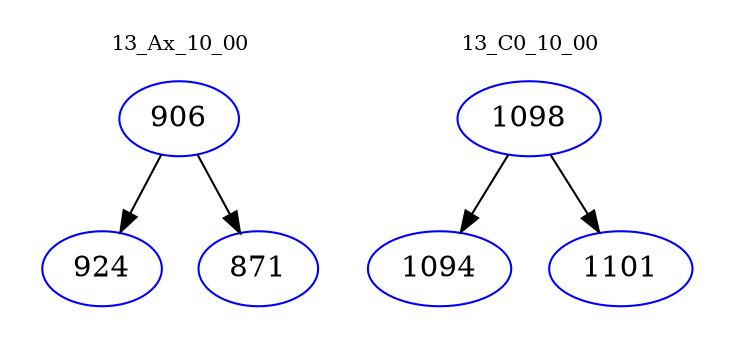 digraph{
subgraph cluster_0 {
color = white
label = "13_Ax_10_00";
fontsize=10;
T0_906 [label="906", color="blue"]
T0_906 -> T0_924 [color="black"]
T0_924 [label="924", color="blue"]
T0_906 -> T0_871 [color="black"]
T0_871 [label="871", color="blue"]
}
subgraph cluster_1 {
color = white
label = "13_C0_10_00";
fontsize=10;
T1_1098 [label="1098", color="blue"]
T1_1098 -> T1_1094 [color="black"]
T1_1094 [label="1094", color="blue"]
T1_1098 -> T1_1101 [color="black"]
T1_1101 [label="1101", color="blue"]
}
}
